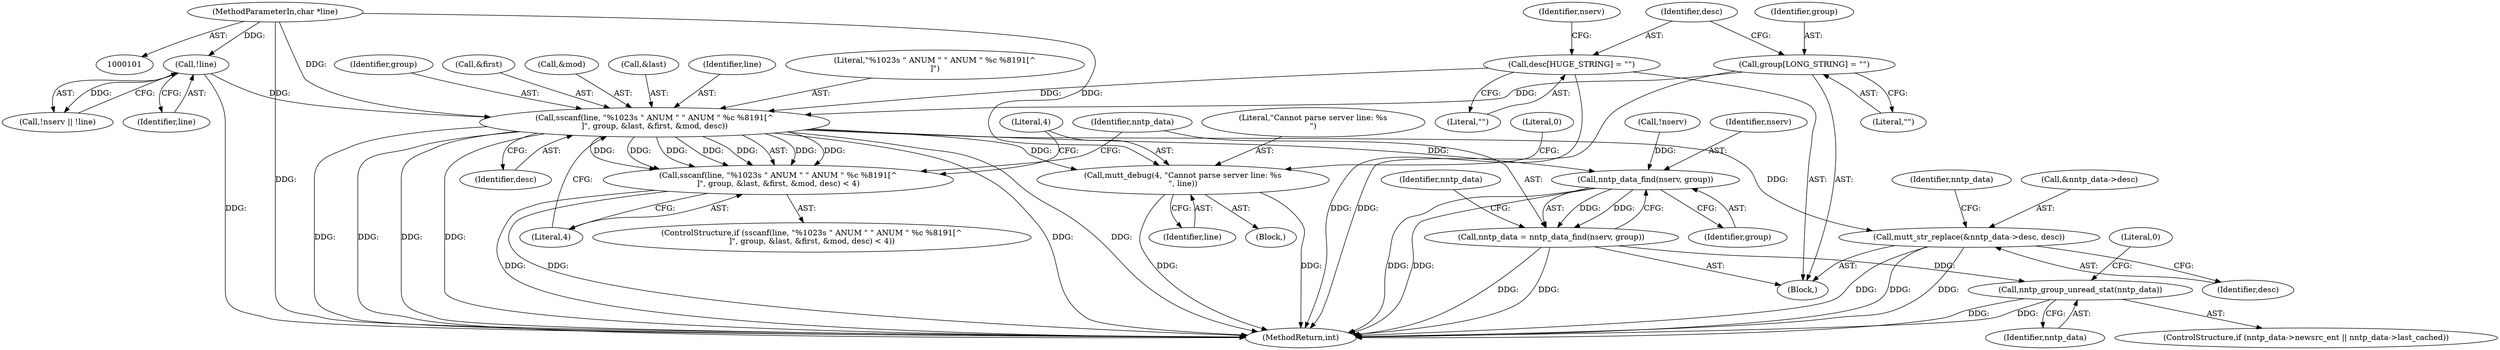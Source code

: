 digraph "0_neomutt_6296f7153f0c9d5e5cd3aaf08f9731e56621bdd3@API" {
"1000134" [label="(Call,sscanf(line, \"%1023s \" ANUM \" \" ANUM \" %c %8191[^\n]\", group, &last, &first, &mod, desc))"];
"1000128" [label="(Call,!line)"];
"1000102" [label="(MethodParameterIn,char *line)"];
"1000114" [label="(Call,group[LONG_STRING] = \"\")"];
"1000118" [label="(Call,desc[HUGE_STRING] = \"\")"];
"1000133" [label="(Call,sscanf(line, \"%1023s \" ANUM \" \" ANUM \" %c %8191[^\n]\", group, &last, &first, &mod, desc) < 4)"];
"1000147" [label="(Call,mutt_debug(4, \"Cannot parse server line: %s\n\", line))"];
"1000155" [label="(Call,nntp_data_find(nserv, group))"];
"1000153" [label="(Call,nntp_data = nntp_data_find(nserv, group))"];
"1000198" [label="(Call,nntp_group_unread_stat(nntp_data))"];
"1000184" [label="(Call,mutt_str_replace(&nntp_data->desc, desc))"];
"1000133" [label="(Call,sscanf(line, \"%1023s \" ANUM \" \" ANUM \" %c %8191[^\n]\", group, &last, &first, &mod, desc) < 4)"];
"1000116" [label="(Literal,\"\")"];
"1000190" [label="(ControlStructure,if (nntp_data->newsrc_ent || nntp_data->last_cached))"];
"1000156" [label="(Identifier,nserv)"];
"1000114" [label="(Call,group[LONG_STRING] = \"\")"];
"1000137" [label="(Identifier,group)"];
"1000128" [label="(Call,!line)"];
"1000150" [label="(Identifier,line)"];
"1000134" [label="(Call,sscanf(line, \"%1023s \" ANUM \" \" ANUM \" %c %8191[^\n]\", group, &last, &first, &mod, desc))"];
"1000184" [label="(Call,mutt_str_replace(&nntp_data->desc, desc))"];
"1000118" [label="(Call,desc[HUGE_STRING] = \"\")"];
"1000155" [label="(Call,nntp_data_find(nserv, group))"];
"1000125" [label="(Call,!nserv || !line)"];
"1000115" [label="(Identifier,group)"];
"1000152" [label="(Literal,0)"];
"1000119" [label="(Identifier,desc)"];
"1000198" [label="(Call,nntp_group_unread_stat(nntp_data))"];
"1000140" [label="(Call,&first)"];
"1000142" [label="(Call,&mod)"];
"1000120" [label="(Literal,\"\")"];
"1000129" [label="(Identifier,line)"];
"1000145" [label="(Literal,4)"];
"1000234" [label="(MethodReturn,int)"];
"1000138" [label="(Call,&last)"];
"1000157" [label="(Identifier,group)"];
"1000127" [label="(Identifier,nserv)"];
"1000126" [label="(Call,!nserv)"];
"1000144" [label="(Identifier,desc)"];
"1000189" [label="(Identifier,desc)"];
"1000233" [label="(Literal,0)"];
"1000135" [label="(Identifier,line)"];
"1000146" [label="(Block,)"];
"1000148" [label="(Literal,4)"];
"1000102" [label="(MethodParameterIn,char *line)"];
"1000149" [label="(Literal,\"Cannot parse server line: %s\n\")"];
"1000153" [label="(Call,nntp_data = nntp_data_find(nserv, group))"];
"1000132" [label="(ControlStructure,if (sscanf(line, \"%1023s \" ANUM \" \" ANUM \" %c %8191[^\n]\", group, &last, &first, &mod, desc) < 4))"];
"1000154" [label="(Identifier,nntp_data)"];
"1000147" [label="(Call,mutt_debug(4, \"Cannot parse server line: %s\n\", line))"];
"1000160" [label="(Identifier,nntp_data)"];
"1000193" [label="(Identifier,nntp_data)"];
"1000104" [label="(Block,)"];
"1000185" [label="(Call,&nntp_data->desc)"];
"1000199" [label="(Identifier,nntp_data)"];
"1000136" [label="(Literal,\"%1023s \" ANUM \" \" ANUM \" %c %8191[^\n]\")"];
"1000134" -> "1000133"  [label="AST: "];
"1000134" -> "1000144"  [label="CFG: "];
"1000135" -> "1000134"  [label="AST: "];
"1000136" -> "1000134"  [label="AST: "];
"1000137" -> "1000134"  [label="AST: "];
"1000138" -> "1000134"  [label="AST: "];
"1000140" -> "1000134"  [label="AST: "];
"1000142" -> "1000134"  [label="AST: "];
"1000144" -> "1000134"  [label="AST: "];
"1000145" -> "1000134"  [label="CFG: "];
"1000134" -> "1000234"  [label="DDG: "];
"1000134" -> "1000234"  [label="DDG: "];
"1000134" -> "1000234"  [label="DDG: "];
"1000134" -> "1000234"  [label="DDG: "];
"1000134" -> "1000234"  [label="DDG: "];
"1000134" -> "1000234"  [label="DDG: "];
"1000134" -> "1000133"  [label="DDG: "];
"1000134" -> "1000133"  [label="DDG: "];
"1000134" -> "1000133"  [label="DDG: "];
"1000134" -> "1000133"  [label="DDG: "];
"1000134" -> "1000133"  [label="DDG: "];
"1000134" -> "1000133"  [label="DDG: "];
"1000134" -> "1000133"  [label="DDG: "];
"1000128" -> "1000134"  [label="DDG: "];
"1000102" -> "1000134"  [label="DDG: "];
"1000114" -> "1000134"  [label="DDG: "];
"1000118" -> "1000134"  [label="DDG: "];
"1000134" -> "1000147"  [label="DDG: "];
"1000134" -> "1000155"  [label="DDG: "];
"1000134" -> "1000184"  [label="DDG: "];
"1000128" -> "1000125"  [label="AST: "];
"1000128" -> "1000129"  [label="CFG: "];
"1000129" -> "1000128"  [label="AST: "];
"1000125" -> "1000128"  [label="CFG: "];
"1000128" -> "1000234"  [label="DDG: "];
"1000128" -> "1000125"  [label="DDG: "];
"1000102" -> "1000128"  [label="DDG: "];
"1000102" -> "1000101"  [label="AST: "];
"1000102" -> "1000234"  [label="DDG: "];
"1000102" -> "1000147"  [label="DDG: "];
"1000114" -> "1000104"  [label="AST: "];
"1000114" -> "1000116"  [label="CFG: "];
"1000115" -> "1000114"  [label="AST: "];
"1000116" -> "1000114"  [label="AST: "];
"1000119" -> "1000114"  [label="CFG: "];
"1000114" -> "1000234"  [label="DDG: "];
"1000118" -> "1000104"  [label="AST: "];
"1000118" -> "1000120"  [label="CFG: "];
"1000119" -> "1000118"  [label="AST: "];
"1000120" -> "1000118"  [label="AST: "];
"1000127" -> "1000118"  [label="CFG: "];
"1000118" -> "1000234"  [label="DDG: "];
"1000133" -> "1000132"  [label="AST: "];
"1000133" -> "1000145"  [label="CFG: "];
"1000145" -> "1000133"  [label="AST: "];
"1000148" -> "1000133"  [label="CFG: "];
"1000154" -> "1000133"  [label="CFG: "];
"1000133" -> "1000234"  [label="DDG: "];
"1000133" -> "1000234"  [label="DDG: "];
"1000147" -> "1000146"  [label="AST: "];
"1000147" -> "1000150"  [label="CFG: "];
"1000148" -> "1000147"  [label="AST: "];
"1000149" -> "1000147"  [label="AST: "];
"1000150" -> "1000147"  [label="AST: "];
"1000152" -> "1000147"  [label="CFG: "];
"1000147" -> "1000234"  [label="DDG: "];
"1000147" -> "1000234"  [label="DDG: "];
"1000155" -> "1000153"  [label="AST: "];
"1000155" -> "1000157"  [label="CFG: "];
"1000156" -> "1000155"  [label="AST: "];
"1000157" -> "1000155"  [label="AST: "];
"1000153" -> "1000155"  [label="CFG: "];
"1000155" -> "1000234"  [label="DDG: "];
"1000155" -> "1000234"  [label="DDG: "];
"1000155" -> "1000153"  [label="DDG: "];
"1000155" -> "1000153"  [label="DDG: "];
"1000126" -> "1000155"  [label="DDG: "];
"1000153" -> "1000104"  [label="AST: "];
"1000154" -> "1000153"  [label="AST: "];
"1000160" -> "1000153"  [label="CFG: "];
"1000153" -> "1000234"  [label="DDG: "];
"1000153" -> "1000234"  [label="DDG: "];
"1000153" -> "1000198"  [label="DDG: "];
"1000198" -> "1000190"  [label="AST: "];
"1000198" -> "1000199"  [label="CFG: "];
"1000199" -> "1000198"  [label="AST: "];
"1000233" -> "1000198"  [label="CFG: "];
"1000198" -> "1000234"  [label="DDG: "];
"1000198" -> "1000234"  [label="DDG: "];
"1000184" -> "1000104"  [label="AST: "];
"1000184" -> "1000189"  [label="CFG: "];
"1000185" -> "1000184"  [label="AST: "];
"1000189" -> "1000184"  [label="AST: "];
"1000193" -> "1000184"  [label="CFG: "];
"1000184" -> "1000234"  [label="DDG: "];
"1000184" -> "1000234"  [label="DDG: "];
"1000184" -> "1000234"  [label="DDG: "];
}
